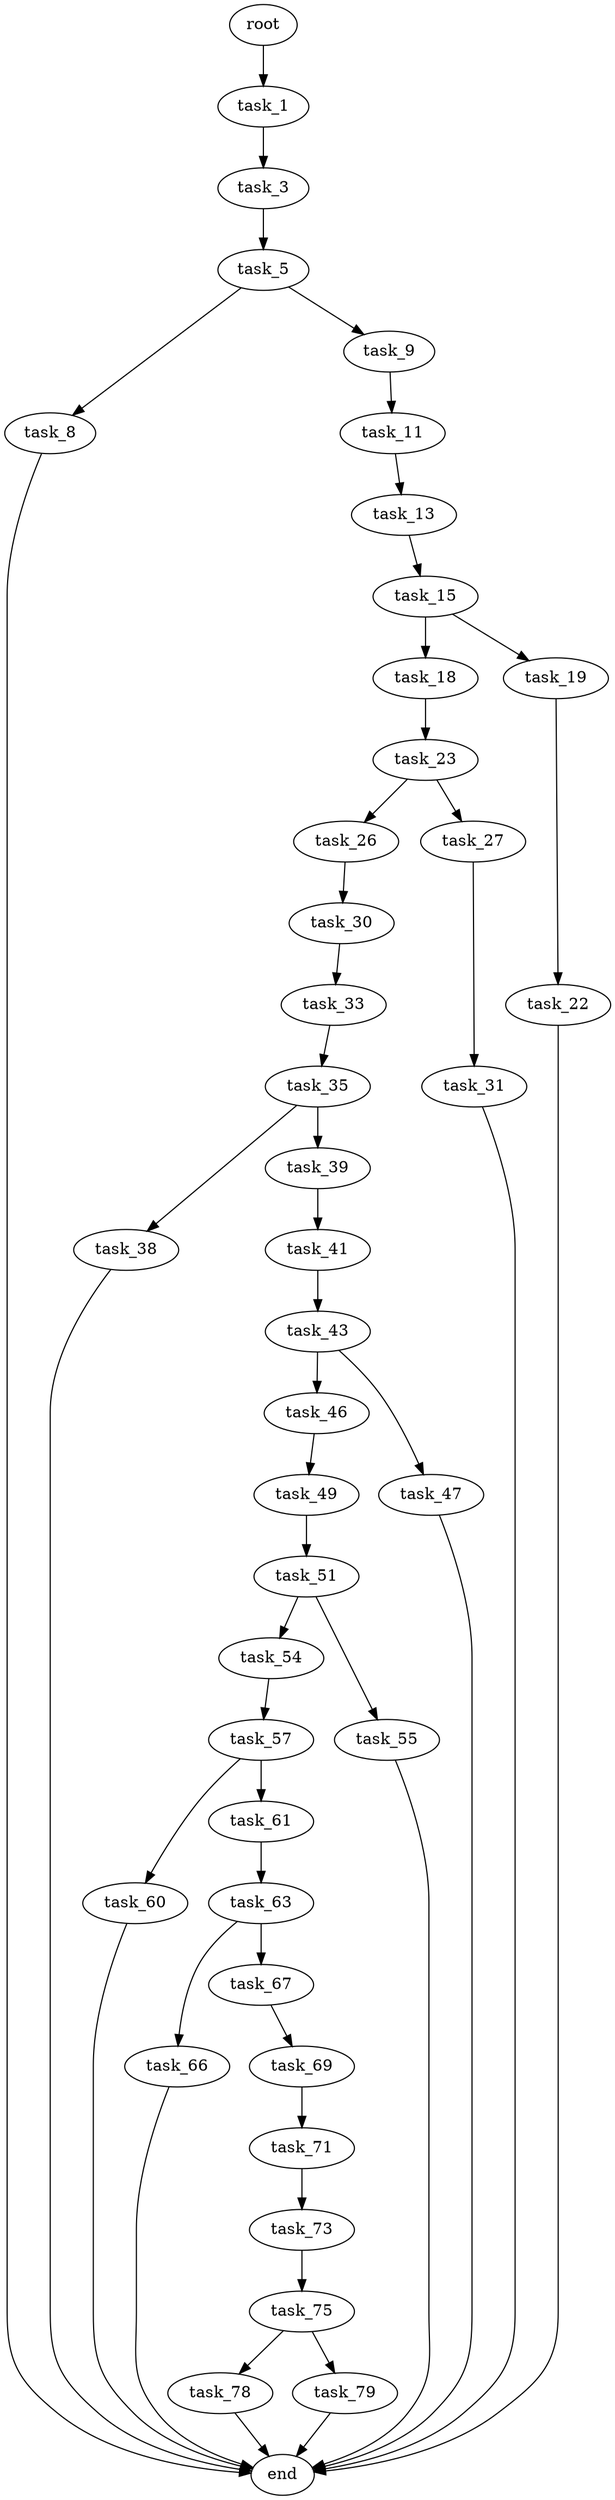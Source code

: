 digraph G {
  root [size="0.000000"];
  task_1 [size="231928233984.000000"];
  task_3 [size="234846219203.000000"];
  task_5 [size="231928233984.000000"];
  task_8 [size="134217728000.000000"];
  task_9 [size="26254703221.000000"];
  task_11 [size="11439256032.000000"];
  task_13 [size="64832995912.000000"];
  task_15 [size="19949996768.000000"];
  task_18 [size="2194265849.000000"];
  task_19 [size="1073741824000.000000"];
  task_22 [size="1073741824000.000000"];
  task_23 [size="150243780114.000000"];
  task_26 [size="1073741824000.000000"];
  task_27 [size="19124754648.000000"];
  task_30 [size="782757789696.000000"];
  task_31 [size="134217728000.000000"];
  task_33 [size="549755813888.000000"];
  task_35 [size="4847930631.000000"];
  task_38 [size="68719476736.000000"];
  task_39 [size="2817572019.000000"];
  task_41 [size="134217728000.000000"];
  task_43 [size="28991029248.000000"];
  task_46 [size="389337314029.000000"];
  task_47 [size="368293445632.000000"];
  task_49 [size="18894675867.000000"];
  task_51 [size="15442509405.000000"];
  task_54 [size="16076304462.000000"];
  task_55 [size="25306052617.000000"];
  task_57 [size="38488100569.000000"];
  task_60 [size="481426003087.000000"];
  task_61 [size="8042941522.000000"];
  task_63 [size="6046623065.000000"];
  task_66 [size="125251027529.000000"];
  task_67 [size="155331944432.000000"];
  task_69 [size="475325314.000000"];
  task_71 [size="12529047654.000000"];
  task_73 [size="975060244056.000000"];
  task_75 [size="28991029248.000000"];
  task_78 [size="30287883174.000000"];
  task_79 [size="231928233984.000000"];
  end [size="0.000000"];

  root -> task_1 [size="1.000000"];
  task_1 -> task_3 [size="301989888.000000"];
  task_3 -> task_5 [size="301989888.000000"];
  task_5 -> task_8 [size="301989888.000000"];
  task_5 -> task_9 [size="301989888.000000"];
  task_8 -> end [size="1.000000"];
  task_9 -> task_11 [size="838860800.000000"];
  task_11 -> task_13 [size="301989888.000000"];
  task_13 -> task_15 [size="301989888.000000"];
  task_15 -> task_18 [size="536870912.000000"];
  task_15 -> task_19 [size="536870912.000000"];
  task_18 -> task_23 [size="134217728.000000"];
  task_19 -> task_22 [size="838860800.000000"];
  task_22 -> end [size="1.000000"];
  task_23 -> task_26 [size="134217728.000000"];
  task_23 -> task_27 [size="134217728.000000"];
  task_26 -> task_30 [size="838860800.000000"];
  task_27 -> task_31 [size="301989888.000000"];
  task_30 -> task_33 [size="679477248.000000"];
  task_31 -> end [size="1.000000"];
  task_33 -> task_35 [size="536870912.000000"];
  task_35 -> task_38 [size="536870912.000000"];
  task_35 -> task_39 [size="536870912.000000"];
  task_38 -> end [size="1.000000"];
  task_39 -> task_41 [size="301989888.000000"];
  task_41 -> task_43 [size="209715200.000000"];
  task_43 -> task_46 [size="75497472.000000"];
  task_43 -> task_47 [size="75497472.000000"];
  task_46 -> task_49 [size="411041792.000000"];
  task_47 -> end [size="1.000000"];
  task_49 -> task_51 [size="411041792.000000"];
  task_51 -> task_54 [size="411041792.000000"];
  task_51 -> task_55 [size="411041792.000000"];
  task_54 -> task_57 [size="301989888.000000"];
  task_55 -> end [size="1.000000"];
  task_57 -> task_60 [size="679477248.000000"];
  task_57 -> task_61 [size="679477248.000000"];
  task_60 -> end [size="1.000000"];
  task_61 -> task_63 [size="209715200.000000"];
  task_63 -> task_66 [size="134217728.000000"];
  task_63 -> task_67 [size="134217728.000000"];
  task_66 -> end [size="1.000000"];
  task_67 -> task_69 [size="134217728.000000"];
  task_69 -> task_71 [size="33554432.000000"];
  task_71 -> task_73 [size="411041792.000000"];
  task_73 -> task_75 [size="679477248.000000"];
  task_75 -> task_78 [size="75497472.000000"];
  task_75 -> task_79 [size="75497472.000000"];
  task_78 -> end [size="1.000000"];
  task_79 -> end [size="1.000000"];
}
